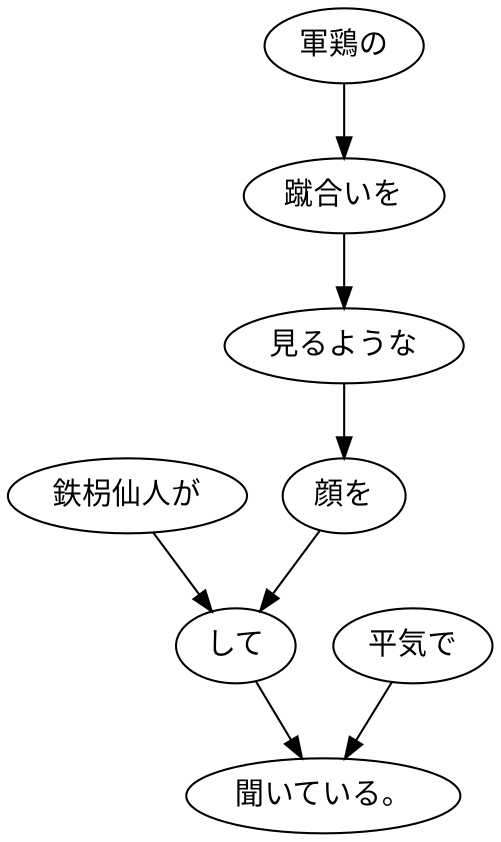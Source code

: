 digraph graph1660 {
	node0 [label="鉄枴仙人が"];
	node1 [label="軍鶏の"];
	node2 [label="蹴合いを"];
	node3 [label="見るような"];
	node4 [label="顔を"];
	node5 [label="して"];
	node6 [label="平気で"];
	node7 [label="聞いている。"];
	node0 -> node5;
	node1 -> node2;
	node2 -> node3;
	node3 -> node4;
	node4 -> node5;
	node5 -> node7;
	node6 -> node7;
}
